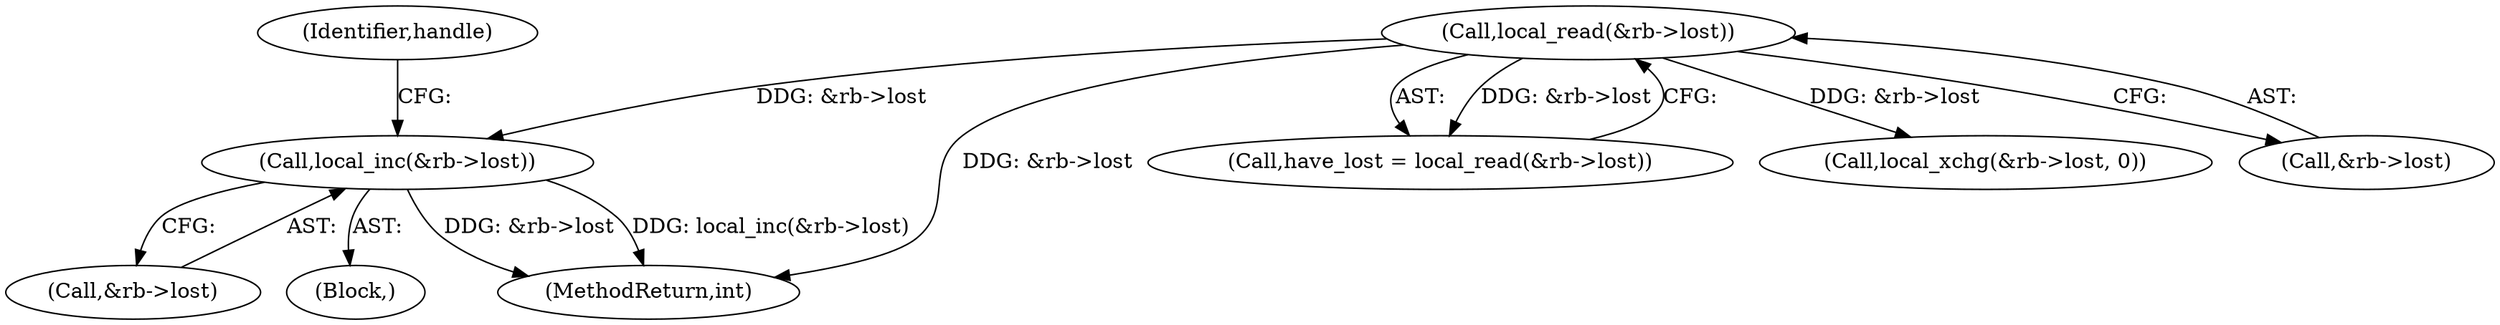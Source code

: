 digraph "0_linux_a8b0ca17b80e92faab46ee7179ba9e99ccb61233_68@pointer" {
"1000364" [label="(Call,local_inc(&rb->lost))"];
"1000164" [label="(Call,local_read(&rb->lost))"];
"1000370" [label="(Identifier,handle)"];
"1000162" [label="(Call,have_lost = local_read(&rb->lost))"];
"1000365" [label="(Call,&rb->lost)"];
"1000347" [label="(Call,local_xchg(&rb->lost, 0))"];
"1000108" [label="(Block,)"];
"1000364" [label="(Call,local_inc(&rb->lost))"];
"1000165" [label="(Call,&rb->lost)"];
"1000164" [label="(Call,local_read(&rb->lost))"];
"1000376" [label="(MethodReturn,int)"];
"1000364" -> "1000108"  [label="AST: "];
"1000364" -> "1000365"  [label="CFG: "];
"1000365" -> "1000364"  [label="AST: "];
"1000370" -> "1000364"  [label="CFG: "];
"1000364" -> "1000376"  [label="DDG: &rb->lost"];
"1000364" -> "1000376"  [label="DDG: local_inc(&rb->lost)"];
"1000164" -> "1000364"  [label="DDG: &rb->lost"];
"1000164" -> "1000162"  [label="AST: "];
"1000164" -> "1000165"  [label="CFG: "];
"1000165" -> "1000164"  [label="AST: "];
"1000162" -> "1000164"  [label="CFG: "];
"1000164" -> "1000376"  [label="DDG: &rb->lost"];
"1000164" -> "1000162"  [label="DDG: &rb->lost"];
"1000164" -> "1000347"  [label="DDG: &rb->lost"];
}
